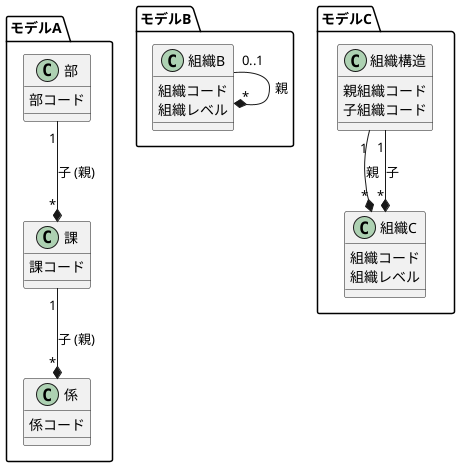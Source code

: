 @startuml
' モデルA
package "モデルA" {
    class 部 {
      部コード
    }

    class 課 {
      課コード
    }

    class 係 {
      係コード
    }

    部 "1" --* "*" 課 : 子 (親)
    課 "1" --* "*" 係 : 子 (親)
}

' モデルB
package "モデルB" {
    class 組織B {
      組織コード
      組織レベル
    }

    組織B "0..1" --* "*" 組織B : 親
}

' モデルC
package "モデルC" {
    class 組織構造 {
      親組織コード
      子組織コード
    }

    class 組織C {
      組織コード
      組織レベル
    }

    組織構造 "1" --* "*" 組織C : 親
    組織構造 "1" --* "*" 組織C : 子
}
@enduml